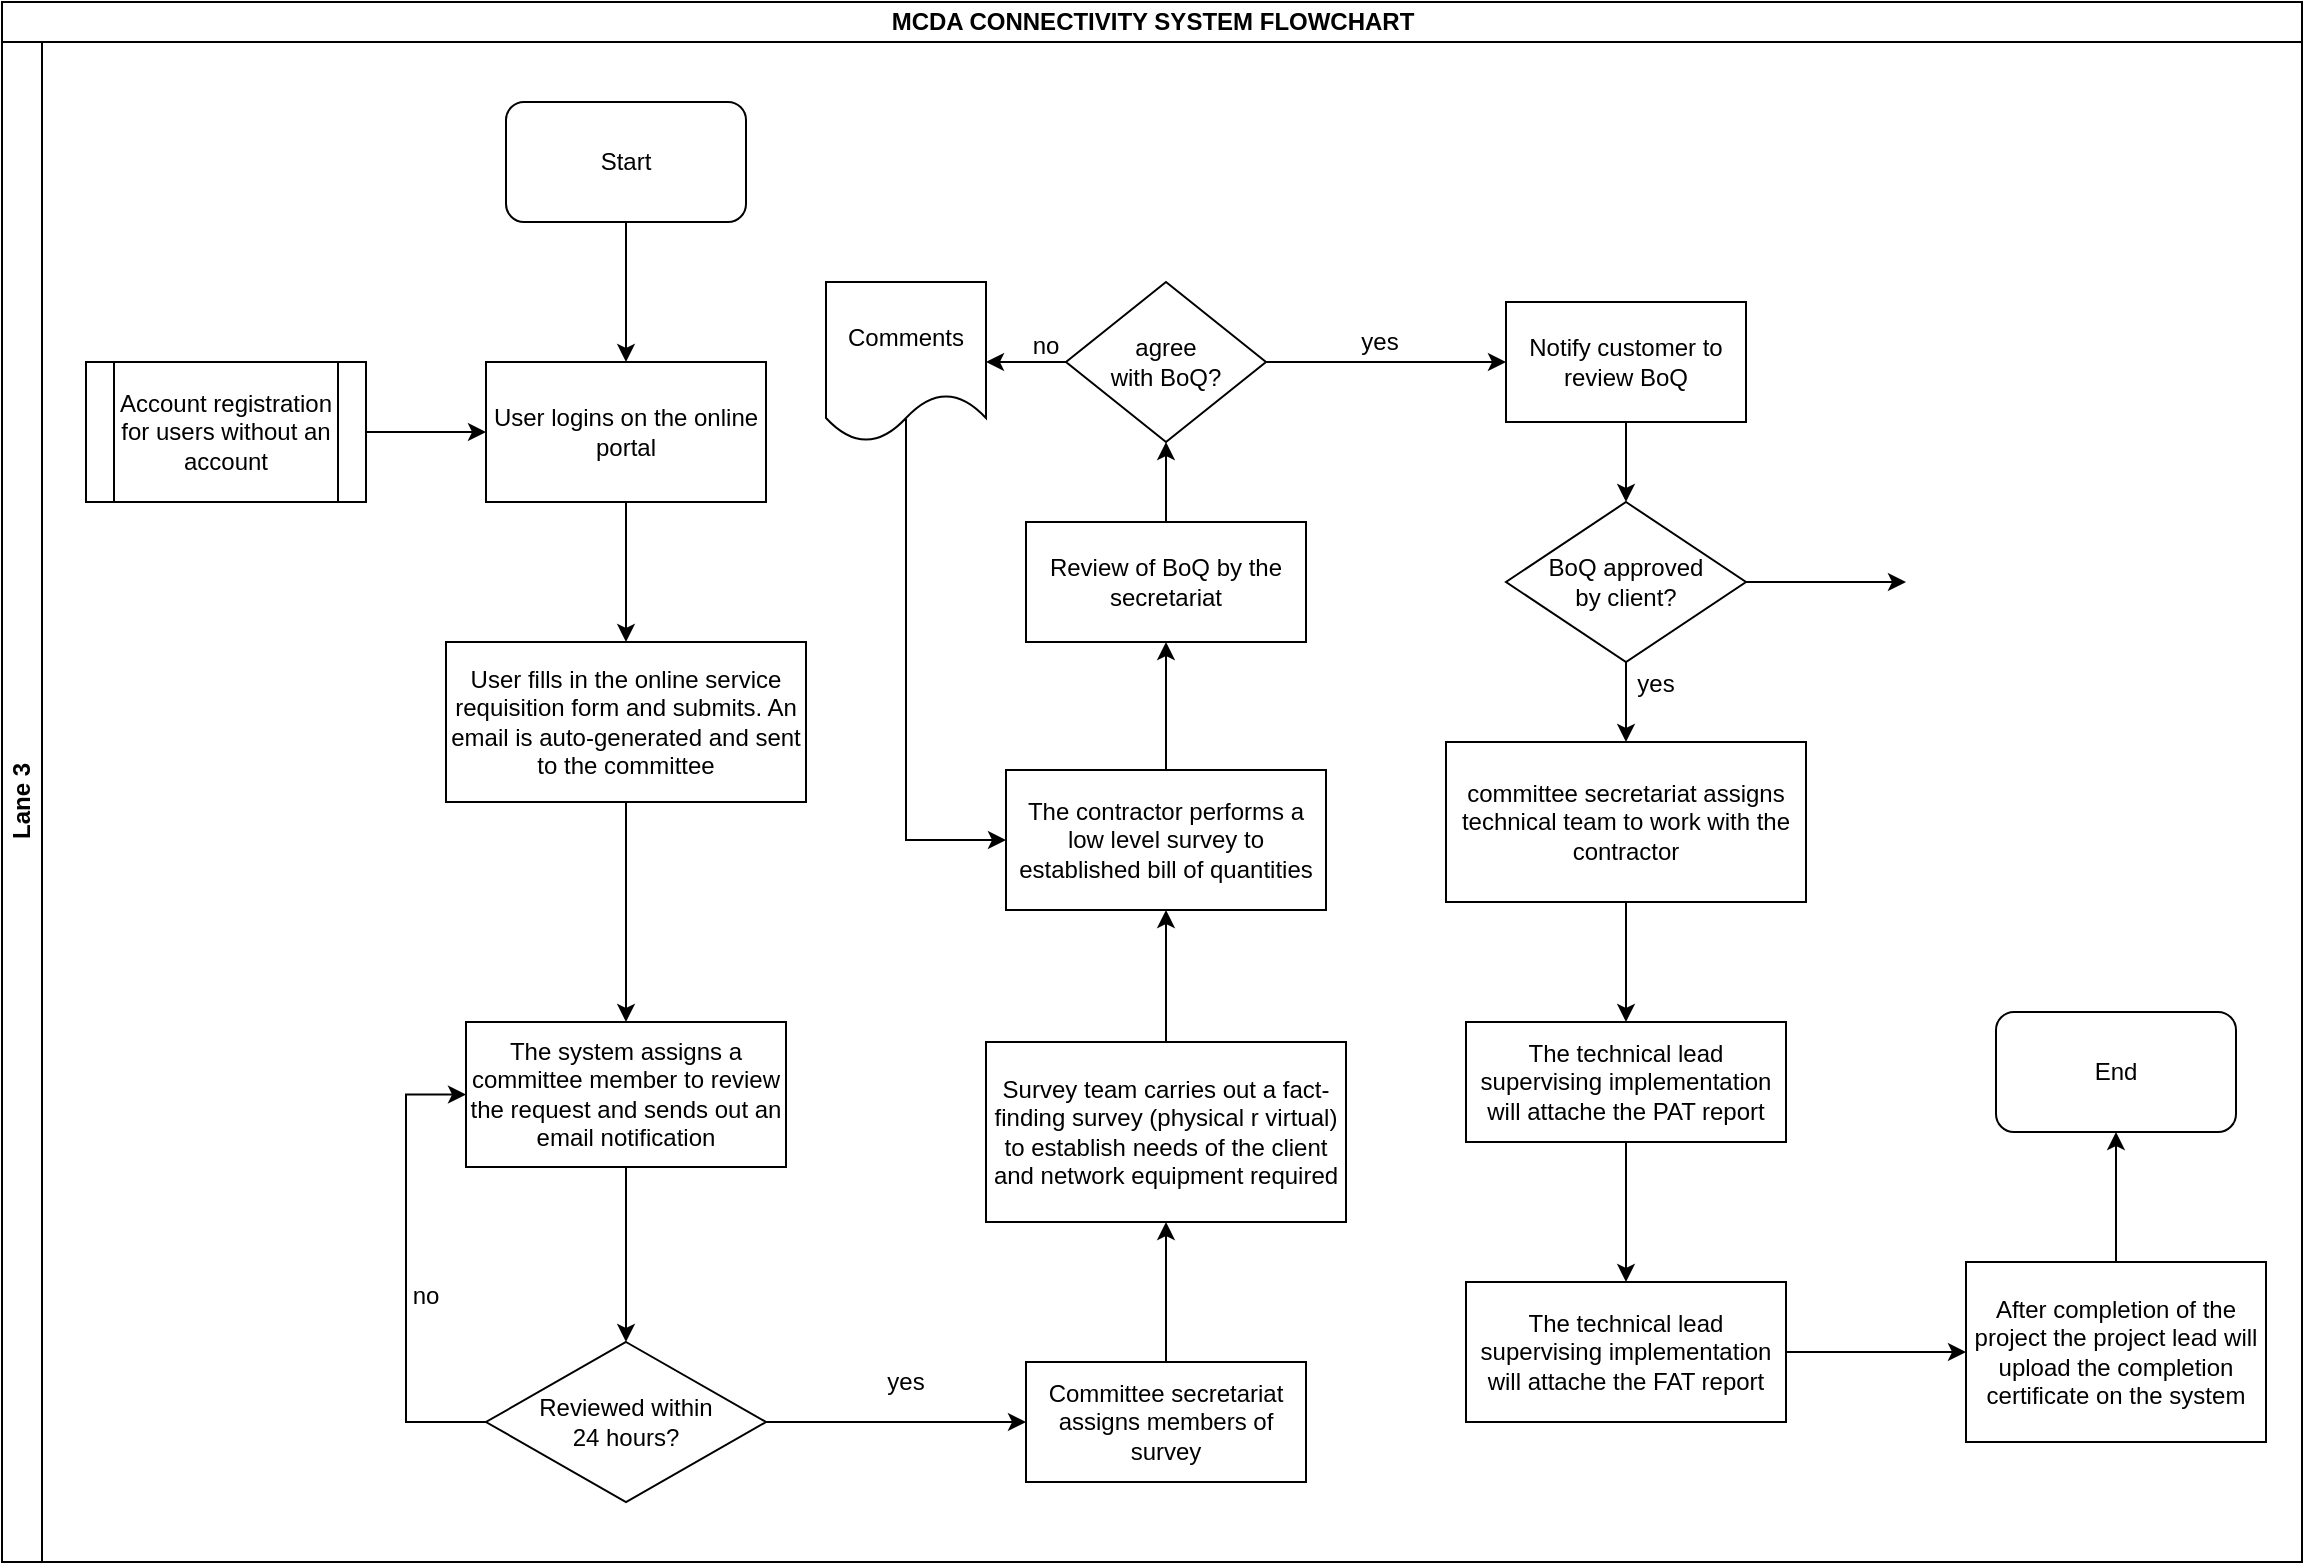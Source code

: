 <mxfile version="14.3.0" type="github">
  <diagram id="mX_FDXIolsC-S3m8zECh" name="Page-1">
    <mxGraphModel dx="1038" dy="519" grid="1" gridSize="10" guides="1" tooltips="1" connect="1" arrows="1" fold="1" page="1" pageScale="1" pageWidth="1169" pageHeight="827" math="0" shadow="0">
      <root>
        <mxCell id="0" />
        <mxCell id="1" parent="0" />
        <mxCell id="2wvC1gZ130ZXCiNSKxBG-1" value="MCDA CONNECTIVITY SYSTEM FLOWCHART" style="swimlane;html=1;childLayout=stackLayout;resizeParent=1;resizeParentMax=0;horizontal=1;startSize=20;horizontalStack=0;" vertex="1" parent="1">
          <mxGeometry x="10" y="30" width="1150" height="780" as="geometry" />
        </mxCell>
        <mxCell id="2wvC1gZ130ZXCiNSKxBG-4" value="Lane 3" style="swimlane;html=1;startSize=20;horizontal=0;" vertex="1" parent="2wvC1gZ130ZXCiNSKxBG-1">
          <mxGeometry y="20" width="1150" height="760" as="geometry" />
        </mxCell>
        <mxCell id="2wvC1gZ130ZXCiNSKxBG-5" value="Start" style="rounded=1;whiteSpace=wrap;html=1;" vertex="1" parent="2wvC1gZ130ZXCiNSKxBG-4">
          <mxGeometry x="252" y="30" width="120" height="60" as="geometry" />
        </mxCell>
        <mxCell id="2wvC1gZ130ZXCiNSKxBG-6" value="User logins on the online portal" style="rounded=0;whiteSpace=wrap;html=1;" vertex="1" parent="2wvC1gZ130ZXCiNSKxBG-4">
          <mxGeometry x="242" y="160" width="140" height="70" as="geometry" />
        </mxCell>
        <mxCell id="2wvC1gZ130ZXCiNSKxBG-8" value="" style="edgeStyle=orthogonalEdgeStyle;rounded=0;orthogonalLoop=1;jettySize=auto;html=1;entryX=0.5;entryY=0;entryDx=0;entryDy=0;" edge="1" parent="2wvC1gZ130ZXCiNSKxBG-4" source="2wvC1gZ130ZXCiNSKxBG-5" target="2wvC1gZ130ZXCiNSKxBG-6">
          <mxGeometry relative="1" as="geometry">
            <mxPoint x="312" y="170" as="targetPoint" />
          </mxGeometry>
        </mxCell>
        <mxCell id="2wvC1gZ130ZXCiNSKxBG-9" value="Account registration for users without an account" style="shape=process;whiteSpace=wrap;html=1;backgroundOutline=1;" vertex="1" parent="2wvC1gZ130ZXCiNSKxBG-4">
          <mxGeometry x="42" y="160" width="140" height="70" as="geometry" />
        </mxCell>
        <mxCell id="2wvC1gZ130ZXCiNSKxBG-12" value="User fills in the online service requisition form and submits. An email is auto-generated and sent to the committee" style="whiteSpace=wrap;html=1;rounded=0;" vertex="1" parent="2wvC1gZ130ZXCiNSKxBG-4">
          <mxGeometry x="222" y="300" width="180" height="80" as="geometry" />
        </mxCell>
        <mxCell id="2wvC1gZ130ZXCiNSKxBG-13" value="" style="edgeStyle=orthogonalEdgeStyle;rounded=0;orthogonalLoop=1;jettySize=auto;html=1;" edge="1" parent="2wvC1gZ130ZXCiNSKxBG-4" source="2wvC1gZ130ZXCiNSKxBG-6" target="2wvC1gZ130ZXCiNSKxBG-12">
          <mxGeometry relative="1" as="geometry" />
        </mxCell>
        <mxCell id="2wvC1gZ130ZXCiNSKxBG-18" value="&lt;div&gt;Reviewed within&lt;/div&gt;&lt;div&gt; 24 hours?&lt;/div&gt;" style="rhombus;whiteSpace=wrap;html=1;" vertex="1" parent="2wvC1gZ130ZXCiNSKxBG-4">
          <mxGeometry x="242" y="650" width="140" height="80" as="geometry" />
        </mxCell>
        <mxCell id="2wvC1gZ130ZXCiNSKxBG-23" value="no" style="text;html=1;strokeColor=none;fillColor=none;align=center;verticalAlign=middle;whiteSpace=wrap;rounded=0;" vertex="1" parent="2wvC1gZ130ZXCiNSKxBG-4">
          <mxGeometry x="192" y="617" width="40" height="20" as="geometry" />
        </mxCell>
        <mxCell id="2wvC1gZ130ZXCiNSKxBG-24" value="yes" style="text;html=1;strokeColor=none;fillColor=none;align=center;verticalAlign=middle;whiteSpace=wrap;rounded=0;" vertex="1" parent="2wvC1gZ130ZXCiNSKxBG-4">
          <mxGeometry x="432" y="660" width="40" height="20" as="geometry" />
        </mxCell>
        <mxCell id="2wvC1gZ130ZXCiNSKxBG-19" value="Survey team carries out a fact-finding survey (physical r virtual) to establish needs of the client and network equipment required" style="whiteSpace=wrap;html=1;" vertex="1" parent="2wvC1gZ130ZXCiNSKxBG-4">
          <mxGeometry x="492" y="500" width="180" height="90" as="geometry" />
        </mxCell>
        <mxCell id="2wvC1gZ130ZXCiNSKxBG-25" value="Committee secretariat assigns members of survey" style="whiteSpace=wrap;html=1;" vertex="1" parent="2wvC1gZ130ZXCiNSKxBG-4">
          <mxGeometry x="512" y="660" width="140" height="60" as="geometry" />
        </mxCell>
        <mxCell id="2wvC1gZ130ZXCiNSKxBG-26" value="" style="edgeStyle=orthogonalEdgeStyle;rounded=0;orthogonalLoop=1;jettySize=auto;html=1;exitX=1;exitY=0.5;exitDx=0;exitDy=0;" edge="1" parent="2wvC1gZ130ZXCiNSKxBG-4" source="2wvC1gZ130ZXCiNSKxBG-18" target="2wvC1gZ130ZXCiNSKxBG-25">
          <mxGeometry relative="1" as="geometry" />
        </mxCell>
        <mxCell id="2wvC1gZ130ZXCiNSKxBG-28" value="" style="edgeStyle=orthogonalEdgeStyle;rounded=0;orthogonalLoop=1;jettySize=auto;html=1;entryX=0.5;entryY=1;entryDx=0;entryDy=0;" edge="1" parent="2wvC1gZ130ZXCiNSKxBG-4" source="2wvC1gZ130ZXCiNSKxBG-25" target="2wvC1gZ130ZXCiNSKxBG-19">
          <mxGeometry relative="1" as="geometry">
            <mxPoint x="582" y="530" as="targetPoint" />
          </mxGeometry>
        </mxCell>
        <mxCell id="2wvC1gZ130ZXCiNSKxBG-29" value="The contractor performs a low level survey to established bill of quantities" style="whiteSpace=wrap;html=1;" vertex="1" parent="2wvC1gZ130ZXCiNSKxBG-4">
          <mxGeometry x="502" y="364" width="160" height="70" as="geometry" />
        </mxCell>
        <mxCell id="2wvC1gZ130ZXCiNSKxBG-30" value="" style="edgeStyle=orthogonalEdgeStyle;rounded=0;orthogonalLoop=1;jettySize=auto;html=1;" edge="1" parent="2wvC1gZ130ZXCiNSKxBG-4" source="2wvC1gZ130ZXCiNSKxBG-19" target="2wvC1gZ130ZXCiNSKxBG-29">
          <mxGeometry relative="1" as="geometry" />
        </mxCell>
        <mxCell id="2wvC1gZ130ZXCiNSKxBG-14" value="The system assigns a committee member to review the request and sends out an email notification" style="whiteSpace=wrap;html=1;rounded=0;" vertex="1" parent="2wvC1gZ130ZXCiNSKxBG-4">
          <mxGeometry x="232" y="490" width="160" height="72.5" as="geometry" />
        </mxCell>
        <mxCell id="2wvC1gZ130ZXCiNSKxBG-15" value="" style="edgeStyle=orthogonalEdgeStyle;rounded=0;orthogonalLoop=1;jettySize=auto;html=1;" edge="1" parent="2wvC1gZ130ZXCiNSKxBG-4" source="2wvC1gZ130ZXCiNSKxBG-12" target="2wvC1gZ130ZXCiNSKxBG-14">
          <mxGeometry relative="1" as="geometry" />
        </mxCell>
        <mxCell id="2wvC1gZ130ZXCiNSKxBG-17" value="" style="edgeStyle=orthogonalEdgeStyle;rounded=0;orthogonalLoop=1;jettySize=auto;html=1;entryX=0.5;entryY=0;entryDx=0;entryDy=0;" edge="1" parent="2wvC1gZ130ZXCiNSKxBG-4" source="2wvC1gZ130ZXCiNSKxBG-14" target="2wvC1gZ130ZXCiNSKxBG-18">
          <mxGeometry relative="1" as="geometry">
            <mxPoint x="352" y="606.25" as="targetPoint" />
          </mxGeometry>
        </mxCell>
        <mxCell id="2wvC1gZ130ZXCiNSKxBG-22" value="" style="edgeStyle=orthogonalEdgeStyle;rounded=0;orthogonalLoop=1;jettySize=auto;html=1;entryX=0;entryY=0.5;entryDx=0;entryDy=0;exitX=0;exitY=0.5;exitDx=0;exitDy=0;" edge="1" parent="2wvC1gZ130ZXCiNSKxBG-4" source="2wvC1gZ130ZXCiNSKxBG-18" target="2wvC1gZ130ZXCiNSKxBG-14">
          <mxGeometry relative="1" as="geometry">
            <mxPoint x="192" y="640" as="targetPoint" />
            <Array as="points">
              <mxPoint x="202" y="690" />
              <mxPoint x="202" y="526" />
            </Array>
          </mxGeometry>
        </mxCell>
        <mxCell id="2wvC1gZ130ZXCiNSKxBG-32" value="" style="edgeStyle=orthogonalEdgeStyle;rounded=0;orthogonalLoop=1;jettySize=auto;html=1;entryX=0;entryY=0.5;entryDx=0;entryDy=0;" edge="1" parent="2wvC1gZ130ZXCiNSKxBG-4" source="2wvC1gZ130ZXCiNSKxBG-9" target="2wvC1gZ130ZXCiNSKxBG-6">
          <mxGeometry relative="1" as="geometry">
            <mxPoint x="272" y="195" as="targetPoint" />
          </mxGeometry>
        </mxCell>
        <mxCell id="2wvC1gZ130ZXCiNSKxBG-33" value="Review of BoQ by the secretariat" style="whiteSpace=wrap;html=1;" vertex="1" parent="2wvC1gZ130ZXCiNSKxBG-4">
          <mxGeometry x="512" y="240" width="140" height="60" as="geometry" />
        </mxCell>
        <mxCell id="2wvC1gZ130ZXCiNSKxBG-34" value="" style="edgeStyle=orthogonalEdgeStyle;rounded=0;orthogonalLoop=1;jettySize=auto;html=1;" edge="1" parent="2wvC1gZ130ZXCiNSKxBG-4" source="2wvC1gZ130ZXCiNSKxBG-29" target="2wvC1gZ130ZXCiNSKxBG-33">
          <mxGeometry relative="1" as="geometry" />
        </mxCell>
        <mxCell id="2wvC1gZ130ZXCiNSKxBG-35" value="&lt;div&gt;agree&lt;/div&gt;&lt;div&gt;with BoQ?&lt;/div&gt;" style="rhombus;whiteSpace=wrap;html=1;" vertex="1" parent="2wvC1gZ130ZXCiNSKxBG-4">
          <mxGeometry x="532" y="120" width="100" height="80" as="geometry" />
        </mxCell>
        <mxCell id="2wvC1gZ130ZXCiNSKxBG-36" value="" style="edgeStyle=orthogonalEdgeStyle;rounded=0;orthogonalLoop=1;jettySize=auto;html=1;" edge="1" parent="2wvC1gZ130ZXCiNSKxBG-4" source="2wvC1gZ130ZXCiNSKxBG-33" target="2wvC1gZ130ZXCiNSKxBG-35">
          <mxGeometry relative="1" as="geometry" />
        </mxCell>
        <mxCell id="2wvC1gZ130ZXCiNSKxBG-42" value="Notify customer to review BoQ" style="whiteSpace=wrap;html=1;" vertex="1" parent="2wvC1gZ130ZXCiNSKxBG-4">
          <mxGeometry x="752" y="130" width="120" height="60" as="geometry" />
        </mxCell>
        <mxCell id="2wvC1gZ130ZXCiNSKxBG-43" value="" style="edgeStyle=orthogonalEdgeStyle;rounded=0;orthogonalLoop=1;jettySize=auto;html=1;" edge="1" parent="2wvC1gZ130ZXCiNSKxBG-4" source="2wvC1gZ130ZXCiNSKxBG-35" target="2wvC1gZ130ZXCiNSKxBG-42">
          <mxGeometry relative="1" as="geometry" />
        </mxCell>
        <mxCell id="2wvC1gZ130ZXCiNSKxBG-44" value="yes" style="text;html=1;strokeColor=none;fillColor=none;align=center;verticalAlign=middle;whiteSpace=wrap;rounded=0;" vertex="1" parent="2wvC1gZ130ZXCiNSKxBG-4">
          <mxGeometry x="669" y="140" width="40" height="20" as="geometry" />
        </mxCell>
        <mxCell id="2wvC1gZ130ZXCiNSKxBG-46" value="&lt;div&gt;BoQ approved&lt;/div&gt;&lt;div&gt;by client?&lt;/div&gt;" style="rhombus;whiteSpace=wrap;html=1;" vertex="1" parent="2wvC1gZ130ZXCiNSKxBG-4">
          <mxGeometry x="752" y="230" width="120" height="80" as="geometry" />
        </mxCell>
        <mxCell id="2wvC1gZ130ZXCiNSKxBG-47" value="" style="edgeStyle=orthogonalEdgeStyle;rounded=0;orthogonalLoop=1;jettySize=auto;html=1;" edge="1" parent="2wvC1gZ130ZXCiNSKxBG-4" source="2wvC1gZ130ZXCiNSKxBG-42" target="2wvC1gZ130ZXCiNSKxBG-46">
          <mxGeometry relative="1" as="geometry" />
        </mxCell>
        <mxCell id="2wvC1gZ130ZXCiNSKxBG-48" value="committee secretariat assigns technical team to work with the contractor" style="whiteSpace=wrap;html=1;" vertex="1" parent="2wvC1gZ130ZXCiNSKxBG-4">
          <mxGeometry x="722" y="350" width="180" height="80" as="geometry" />
        </mxCell>
        <mxCell id="2wvC1gZ130ZXCiNSKxBG-49" value="" style="edgeStyle=orthogonalEdgeStyle;rounded=0;orthogonalLoop=1;jettySize=auto;html=1;" edge="1" parent="2wvC1gZ130ZXCiNSKxBG-4" source="2wvC1gZ130ZXCiNSKxBG-46" target="2wvC1gZ130ZXCiNSKxBG-48">
          <mxGeometry relative="1" as="geometry" />
        </mxCell>
        <mxCell id="2wvC1gZ130ZXCiNSKxBG-50" value="The technical lead supervising implementation will attache the PAT report" style="whiteSpace=wrap;html=1;" vertex="1" parent="2wvC1gZ130ZXCiNSKxBG-4">
          <mxGeometry x="732" y="490" width="160" height="60" as="geometry" />
        </mxCell>
        <mxCell id="2wvC1gZ130ZXCiNSKxBG-51" value="" style="edgeStyle=orthogonalEdgeStyle;rounded=0;orthogonalLoop=1;jettySize=auto;html=1;" edge="1" parent="2wvC1gZ130ZXCiNSKxBG-4" source="2wvC1gZ130ZXCiNSKxBG-48" target="2wvC1gZ130ZXCiNSKxBG-50">
          <mxGeometry relative="1" as="geometry" />
        </mxCell>
        <mxCell id="2wvC1gZ130ZXCiNSKxBG-59" value="yes" style="text;html=1;strokeColor=none;fillColor=none;align=center;verticalAlign=middle;whiteSpace=wrap;rounded=0;" vertex="1" parent="2wvC1gZ130ZXCiNSKxBG-4">
          <mxGeometry x="807" y="311" width="40" height="20" as="geometry" />
        </mxCell>
        <mxCell id="2wvC1gZ130ZXCiNSKxBG-41" value="" style="edgeStyle=orthogonalEdgeStyle;rounded=0;orthogonalLoop=1;jettySize=auto;html=1;entryX=0;entryY=0.5;entryDx=0;entryDy=0;exitX=0.45;exitY=0.863;exitDx=0;exitDy=0;exitPerimeter=0;" edge="1" parent="1" source="2wvC1gZ130ZXCiNSKxBG-38" target="2wvC1gZ130ZXCiNSKxBG-29">
          <mxGeometry relative="1" as="geometry">
            <mxPoint x="462" y="340" as="targetPoint" />
            <Array as="points">
              <mxPoint x="462" y="239" />
              <mxPoint x="462" y="449" />
            </Array>
          </mxGeometry>
        </mxCell>
        <mxCell id="2wvC1gZ130ZXCiNSKxBG-38" value="Comments" style="shape=document;whiteSpace=wrap;html=1;boundedLbl=1;" vertex="1" parent="1">
          <mxGeometry x="422" y="170" width="80" height="80" as="geometry" />
        </mxCell>
        <mxCell id="2wvC1gZ130ZXCiNSKxBG-39" value="" style="edgeStyle=orthogonalEdgeStyle;rounded=0;orthogonalLoop=1;jettySize=auto;html=1;" edge="1" parent="1" source="2wvC1gZ130ZXCiNSKxBG-35" target="2wvC1gZ130ZXCiNSKxBG-38">
          <mxGeometry relative="1" as="geometry" />
        </mxCell>
        <mxCell id="2wvC1gZ130ZXCiNSKxBG-45" value="no" style="text;html=1;strokeColor=none;fillColor=none;align=center;verticalAlign=middle;whiteSpace=wrap;rounded=0;" vertex="1" parent="1">
          <mxGeometry x="512" y="192" width="40" height="20" as="geometry" />
        </mxCell>
        <mxCell id="2wvC1gZ130ZXCiNSKxBG-55" value="" style="edgeStyle=orthogonalEdgeStyle;rounded=0;orthogonalLoop=1;jettySize=auto;html=1;" edge="1" parent="1" source="2wvC1gZ130ZXCiNSKxBG-52" target="2wvC1gZ130ZXCiNSKxBG-54">
          <mxGeometry relative="1" as="geometry" />
        </mxCell>
        <mxCell id="2wvC1gZ130ZXCiNSKxBG-52" value="&lt;span&gt;The technical lead supervising implementation will attache the FAT report&lt;/span&gt;" style="whiteSpace=wrap;html=1;" vertex="1" parent="1">
          <mxGeometry x="742" y="670" width="160" height="70" as="geometry" />
        </mxCell>
        <mxCell id="2wvC1gZ130ZXCiNSKxBG-53" value="" style="edgeStyle=orthogonalEdgeStyle;rounded=0;orthogonalLoop=1;jettySize=auto;html=1;" edge="1" parent="1" source="2wvC1gZ130ZXCiNSKxBG-50" target="2wvC1gZ130ZXCiNSKxBG-52">
          <mxGeometry relative="1" as="geometry" />
        </mxCell>
        <mxCell id="2wvC1gZ130ZXCiNSKxBG-57" value="" style="edgeStyle=orthogonalEdgeStyle;rounded=0;orthogonalLoop=1;jettySize=auto;html=1;" edge="1" parent="1" source="2wvC1gZ130ZXCiNSKxBG-54" target="2wvC1gZ130ZXCiNSKxBG-58">
          <mxGeometry relative="1" as="geometry">
            <mxPoint x="1067" y="565" as="targetPoint" />
          </mxGeometry>
        </mxCell>
        <mxCell id="2wvC1gZ130ZXCiNSKxBG-54" value="After completion of the project the project lead will upload the completion certificate on the system" style="whiteSpace=wrap;html=1;" vertex="1" parent="1">
          <mxGeometry x="992" y="660" width="150" height="90" as="geometry" />
        </mxCell>
        <mxCell id="2wvC1gZ130ZXCiNSKxBG-58" value="End" style="rounded=1;whiteSpace=wrap;html=1;" vertex="1" parent="1">
          <mxGeometry x="1007" y="535" width="120" height="60" as="geometry" />
        </mxCell>
        <mxCell id="2wvC1gZ130ZXCiNSKxBG-61" value="" style="edgeStyle=orthogonalEdgeStyle;rounded=0;orthogonalLoop=1;jettySize=auto;html=1;" edge="1" parent="1" source="2wvC1gZ130ZXCiNSKxBG-46">
          <mxGeometry relative="1" as="geometry">
            <mxPoint x="962" y="320" as="targetPoint" />
          </mxGeometry>
        </mxCell>
      </root>
    </mxGraphModel>
  </diagram>
</mxfile>
